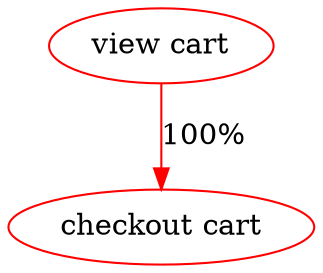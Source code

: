 digraph {
	"view cart" [label="view cart" color=red shape=oval]
	"checkout cart" [label="checkout cart" color=red shape=oval]
	"view cart" -> "checkout cart" [label="100%" color=red shape=oval]
}
